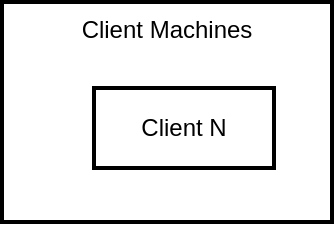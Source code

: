 <mxfile version="26.0.13">
  <diagram name="Page-1" id="sS4ic25MWisFoFXs74iF">
    <mxGraphModel>
      <root>
        <mxCell id="0" />
        <mxCell id="1" parent="0" />
        <mxCell id="2" value="Client Machines" style="whiteSpace=wrap;strokeWidth=2;verticalAlign=top;" vertex="1" parent="1">
          <mxGeometry x="8" y="8" width="165" height="110" as="geometry" />
        </mxCell>
        <mxCell id="3" value="Client N" style="whiteSpace=wrap;strokeWidth=2;" vertex="1" parent="2">
          <mxGeometry x="46" y="43" width="90" height="40" as="geometry" />
        </mxCell>
      </root>
    </mxGraphModel>
  </diagram>
</mxfile>
